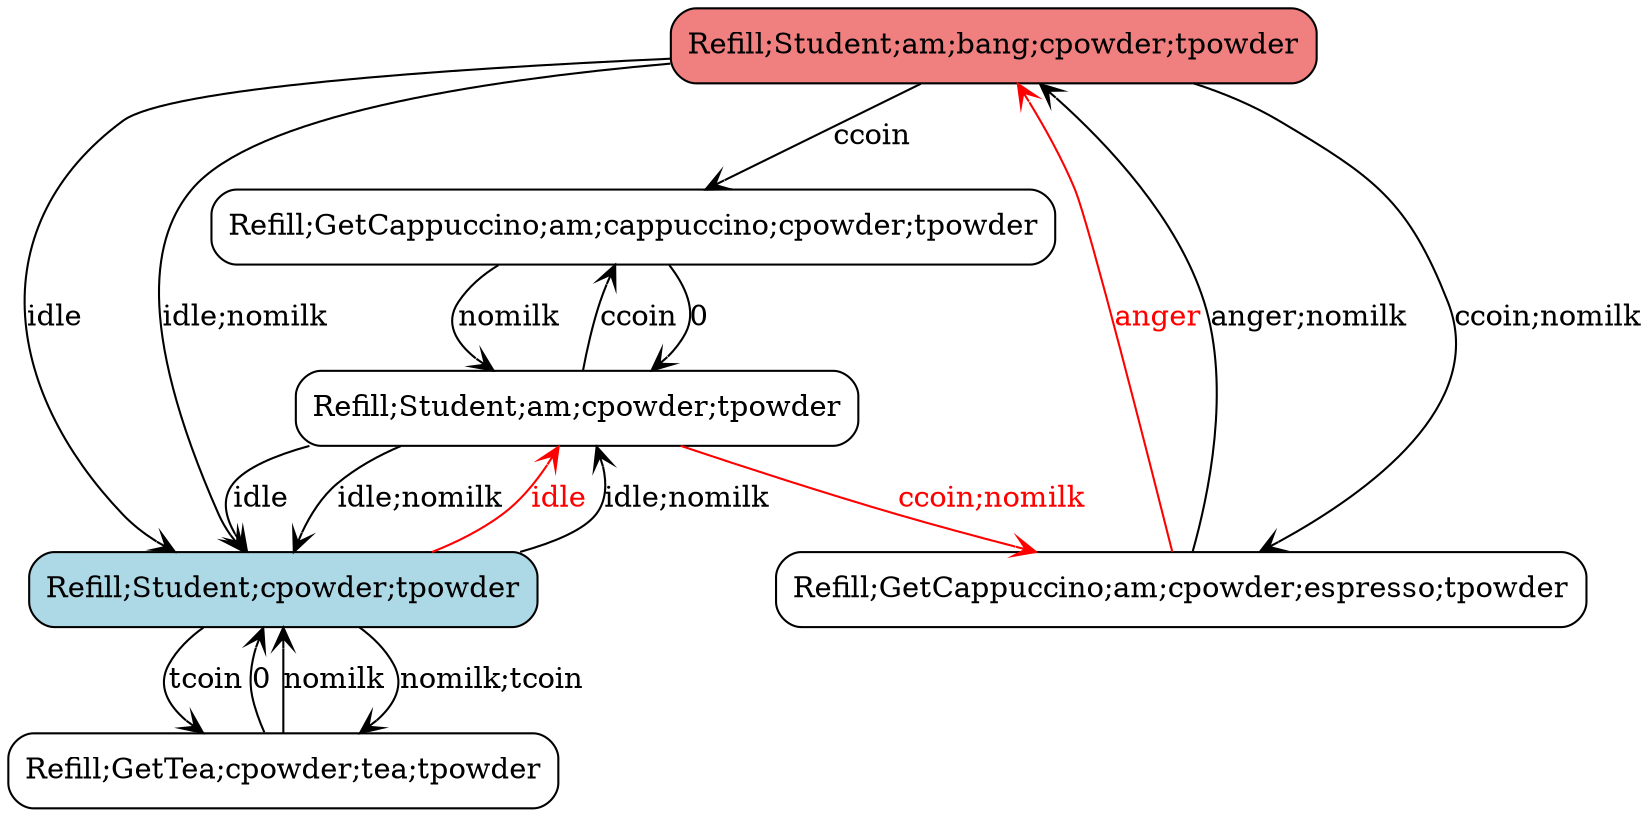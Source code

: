 digraph G {

node [shape=box, style="filled, rounded"]
edge [arrowhead = vee]

"refill;student;am;bang;cpowder;tpowder" [ label = "Refill;Student;am;bang;cpowder;tpowder", fillcolor=lightcoral];
"refill;getcappuccino;am;cappuccino;cpowder;tpowder" [ label = "Refill;GetCappuccino;am;cappuccino;cpowder;tpowder", fillcolor=white];
"refill;getcappuccino;am;cpowder;espresso;tpowder" [ label = "Refill;GetCappuccino;am;cpowder;espresso;tpowder", fillcolor=white];
"refill;student;am;cpowder;tpowder" [ label = "Refill;Student;am;cpowder;tpowder", fillcolor=white];
"refill;gettea;cpowder;tea;tpowder" [ label = "Refill;GetTea;cpowder;tea;tpowder", fillcolor=white];
"refill;student;cpowder;tpowder" [ label = "Refill;Student;cpowder;tpowder", fillcolor=lightblue];

"refill;gettea;cpowder;tea;tpowder" -> "refill;student;cpowder;tpowder" [ label = "0" ];
"refill;gettea;cpowder;tea;tpowder" -> "refill;student;cpowder;tpowder" [ label = "nomilk" ];
"refill;student;am;bang;cpowder;tpowder" -> "refill;getcappuccino;am;cappuccino;cpowder;tpowder" [ label = "ccoin" ];
"refill;student;am;bang;cpowder;tpowder" -> "refill;getcappuccino;am;cpowder;espresso;tpowder" [ label = "ccoin;nomilk" ];
"refill;student;am;bang;cpowder;tpowder" -> "refill;student;cpowder;tpowder" [ label = "idle" ];
"refill;student;am;bang;cpowder;tpowder" -> "refill;student;cpowder;tpowder" [ label = "idle;nomilk" ];
"refill;getcappuccino;am;cpowder;espresso;tpowder" -> "refill;student;am;bang;cpowder;tpowder" [ label = "anger", color = "red", fontcolor = "red" ];
"refill;getcappuccino;am;cpowder;espresso;tpowder" -> "refill;student;am;bang;cpowder;tpowder" [ label = "anger;nomilk" ];
"refill;getcappuccino;am;cappuccino;cpowder;tpowder" -> "refill;student;am;cpowder;tpowder" [ label = "0" ];
"refill;getcappuccino;am;cappuccino;cpowder;tpowder" -> "refill;student;am;cpowder;tpowder" [ label = "nomilk" ];
"refill;student;am;cpowder;tpowder" -> "refill;getcappuccino;am;cappuccino;cpowder;tpowder" [ label = "ccoin" ];
"refill;student;am;cpowder;tpowder" -> "refill;getcappuccino;am;cpowder;espresso;tpowder" [ label = "ccoin;nomilk", color = "red", fontcolor = "red" ];
"refill;student;am;cpowder;tpowder" -> "refill;student;cpowder;tpowder" [ label = "idle" ];
"refill;student;am;cpowder;tpowder" -> "refill;student;cpowder;tpowder" [ label = "idle;nomilk" ];
"refill;student;cpowder;tpowder" -> "refill;student;am;cpowder;tpowder" [ label = "idle", color = "red", fontcolor = "red" ];
"refill;student;cpowder;tpowder" -> "refill;student;am;cpowder;tpowder" [ label = "idle;nomilk" ];
"refill;student;cpowder;tpowder" -> "refill;gettea;cpowder;tea;tpowder" [ label = "nomilk;tcoin" ];
"refill;student;cpowder;tpowder" -> "refill;gettea;cpowder;tea;tpowder" [ label = "tcoin" ];

}

